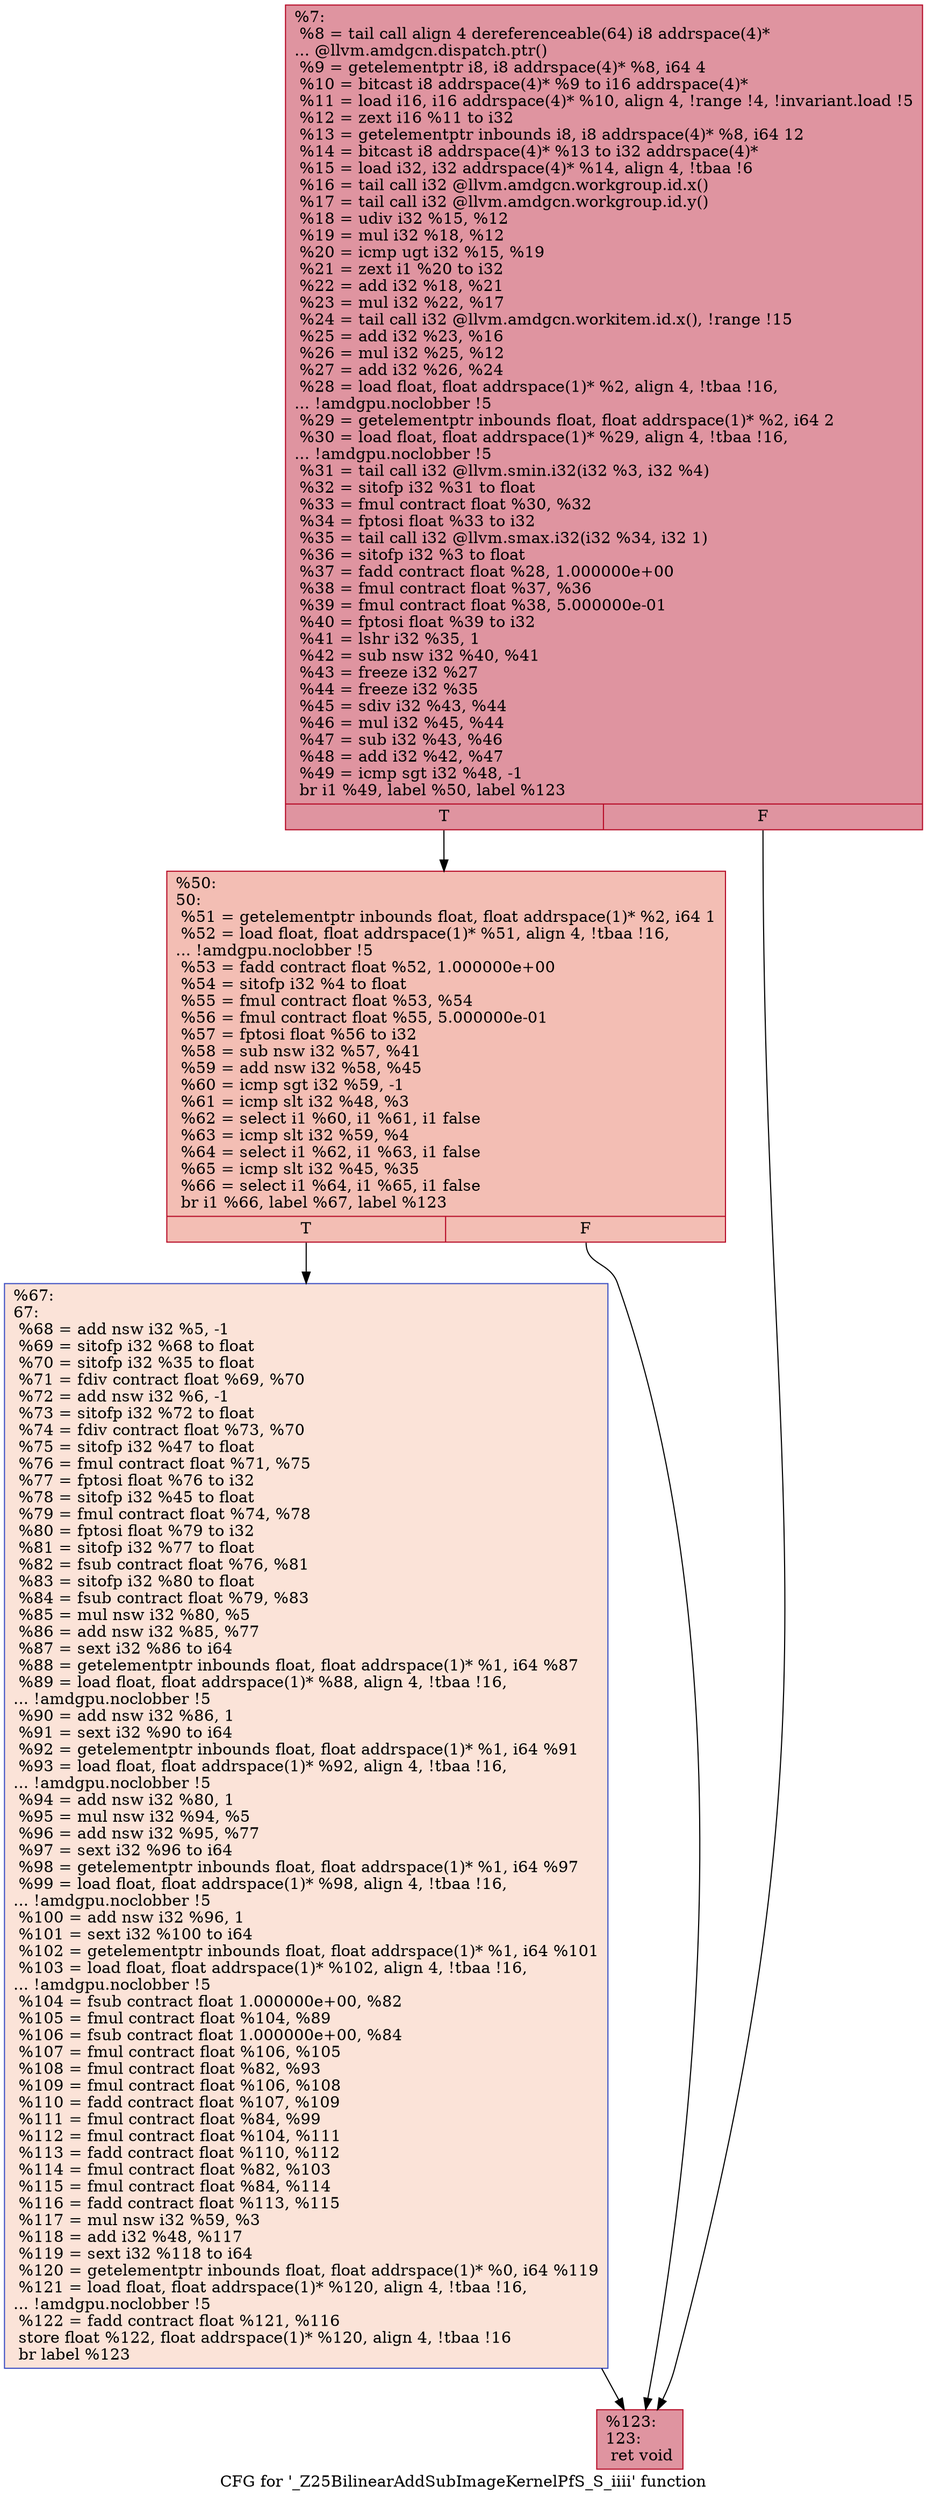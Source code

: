 digraph "CFG for '_Z25BilinearAddSubImageKernelPfS_S_iiii' function" {
	label="CFG for '_Z25BilinearAddSubImageKernelPfS_S_iiii' function";

	Node0x5c524b0 [shape=record,color="#b70d28ff", style=filled, fillcolor="#b70d2870",label="{%7:\l  %8 = tail call align 4 dereferenceable(64) i8 addrspace(4)*\l... @llvm.amdgcn.dispatch.ptr()\l  %9 = getelementptr i8, i8 addrspace(4)* %8, i64 4\l  %10 = bitcast i8 addrspace(4)* %9 to i16 addrspace(4)*\l  %11 = load i16, i16 addrspace(4)* %10, align 4, !range !4, !invariant.load !5\l  %12 = zext i16 %11 to i32\l  %13 = getelementptr inbounds i8, i8 addrspace(4)* %8, i64 12\l  %14 = bitcast i8 addrspace(4)* %13 to i32 addrspace(4)*\l  %15 = load i32, i32 addrspace(4)* %14, align 4, !tbaa !6\l  %16 = tail call i32 @llvm.amdgcn.workgroup.id.x()\l  %17 = tail call i32 @llvm.amdgcn.workgroup.id.y()\l  %18 = udiv i32 %15, %12\l  %19 = mul i32 %18, %12\l  %20 = icmp ugt i32 %15, %19\l  %21 = zext i1 %20 to i32\l  %22 = add i32 %18, %21\l  %23 = mul i32 %22, %17\l  %24 = tail call i32 @llvm.amdgcn.workitem.id.x(), !range !15\l  %25 = add i32 %23, %16\l  %26 = mul i32 %25, %12\l  %27 = add i32 %26, %24\l  %28 = load float, float addrspace(1)* %2, align 4, !tbaa !16,\l... !amdgpu.noclobber !5\l  %29 = getelementptr inbounds float, float addrspace(1)* %2, i64 2\l  %30 = load float, float addrspace(1)* %29, align 4, !tbaa !16,\l... !amdgpu.noclobber !5\l  %31 = tail call i32 @llvm.smin.i32(i32 %3, i32 %4)\l  %32 = sitofp i32 %31 to float\l  %33 = fmul contract float %30, %32\l  %34 = fptosi float %33 to i32\l  %35 = tail call i32 @llvm.smax.i32(i32 %34, i32 1)\l  %36 = sitofp i32 %3 to float\l  %37 = fadd contract float %28, 1.000000e+00\l  %38 = fmul contract float %37, %36\l  %39 = fmul contract float %38, 5.000000e-01\l  %40 = fptosi float %39 to i32\l  %41 = lshr i32 %35, 1\l  %42 = sub nsw i32 %40, %41\l  %43 = freeze i32 %27\l  %44 = freeze i32 %35\l  %45 = sdiv i32 %43, %44\l  %46 = mul i32 %45, %44\l  %47 = sub i32 %43, %46\l  %48 = add i32 %42, %47\l  %49 = icmp sgt i32 %48, -1\l  br i1 %49, label %50, label %123\l|{<s0>T|<s1>F}}"];
	Node0x5c524b0:s0 -> Node0x5c57550;
	Node0x5c524b0:s1 -> Node0x5c575e0;
	Node0x5c57550 [shape=record,color="#b70d28ff", style=filled, fillcolor="#e36c5570",label="{%50:\l50:                                               \l  %51 = getelementptr inbounds float, float addrspace(1)* %2, i64 1\l  %52 = load float, float addrspace(1)* %51, align 4, !tbaa !16,\l... !amdgpu.noclobber !5\l  %53 = fadd contract float %52, 1.000000e+00\l  %54 = sitofp i32 %4 to float\l  %55 = fmul contract float %53, %54\l  %56 = fmul contract float %55, 5.000000e-01\l  %57 = fptosi float %56 to i32\l  %58 = sub nsw i32 %57, %41\l  %59 = add nsw i32 %58, %45\l  %60 = icmp sgt i32 %59, -1\l  %61 = icmp slt i32 %48, %3\l  %62 = select i1 %60, i1 %61, i1 false\l  %63 = icmp slt i32 %59, %4\l  %64 = select i1 %62, i1 %63, i1 false\l  %65 = icmp slt i32 %45, %35\l  %66 = select i1 %64, i1 %65, i1 false\l  br i1 %66, label %67, label %123\l|{<s0>T|<s1>F}}"];
	Node0x5c57550:s0 -> Node0x5c55ff0;
	Node0x5c57550:s1 -> Node0x5c575e0;
	Node0x5c55ff0 [shape=record,color="#3d50c3ff", style=filled, fillcolor="#f6bfa670",label="{%67:\l67:                                               \l  %68 = add nsw i32 %5, -1\l  %69 = sitofp i32 %68 to float\l  %70 = sitofp i32 %35 to float\l  %71 = fdiv contract float %69, %70\l  %72 = add nsw i32 %6, -1\l  %73 = sitofp i32 %72 to float\l  %74 = fdiv contract float %73, %70\l  %75 = sitofp i32 %47 to float\l  %76 = fmul contract float %71, %75\l  %77 = fptosi float %76 to i32\l  %78 = sitofp i32 %45 to float\l  %79 = fmul contract float %74, %78\l  %80 = fptosi float %79 to i32\l  %81 = sitofp i32 %77 to float\l  %82 = fsub contract float %76, %81\l  %83 = sitofp i32 %80 to float\l  %84 = fsub contract float %79, %83\l  %85 = mul nsw i32 %80, %5\l  %86 = add nsw i32 %85, %77\l  %87 = sext i32 %86 to i64\l  %88 = getelementptr inbounds float, float addrspace(1)* %1, i64 %87\l  %89 = load float, float addrspace(1)* %88, align 4, !tbaa !16,\l... !amdgpu.noclobber !5\l  %90 = add nsw i32 %86, 1\l  %91 = sext i32 %90 to i64\l  %92 = getelementptr inbounds float, float addrspace(1)* %1, i64 %91\l  %93 = load float, float addrspace(1)* %92, align 4, !tbaa !16,\l... !amdgpu.noclobber !5\l  %94 = add nsw i32 %80, 1\l  %95 = mul nsw i32 %94, %5\l  %96 = add nsw i32 %95, %77\l  %97 = sext i32 %96 to i64\l  %98 = getelementptr inbounds float, float addrspace(1)* %1, i64 %97\l  %99 = load float, float addrspace(1)* %98, align 4, !tbaa !16,\l... !amdgpu.noclobber !5\l  %100 = add nsw i32 %96, 1\l  %101 = sext i32 %100 to i64\l  %102 = getelementptr inbounds float, float addrspace(1)* %1, i64 %101\l  %103 = load float, float addrspace(1)* %102, align 4, !tbaa !16,\l... !amdgpu.noclobber !5\l  %104 = fsub contract float 1.000000e+00, %82\l  %105 = fmul contract float %104, %89\l  %106 = fsub contract float 1.000000e+00, %84\l  %107 = fmul contract float %106, %105\l  %108 = fmul contract float %82, %93\l  %109 = fmul contract float %106, %108\l  %110 = fadd contract float %107, %109\l  %111 = fmul contract float %84, %99\l  %112 = fmul contract float %104, %111\l  %113 = fadd contract float %110, %112\l  %114 = fmul contract float %82, %103\l  %115 = fmul contract float %84, %114\l  %116 = fadd contract float %113, %115\l  %117 = mul nsw i32 %59, %3\l  %118 = add i32 %48, %117\l  %119 = sext i32 %118 to i64\l  %120 = getelementptr inbounds float, float addrspace(1)* %0, i64 %119\l  %121 = load float, float addrspace(1)* %120, align 4, !tbaa !16,\l... !amdgpu.noclobber !5\l  %122 = fadd contract float %121, %116\l  store float %122, float addrspace(1)* %120, align 4, !tbaa !16\l  br label %123\l}"];
	Node0x5c55ff0 -> Node0x5c575e0;
	Node0x5c575e0 [shape=record,color="#b70d28ff", style=filled, fillcolor="#b70d2870",label="{%123:\l123:                                              \l  ret void\l}"];
}
